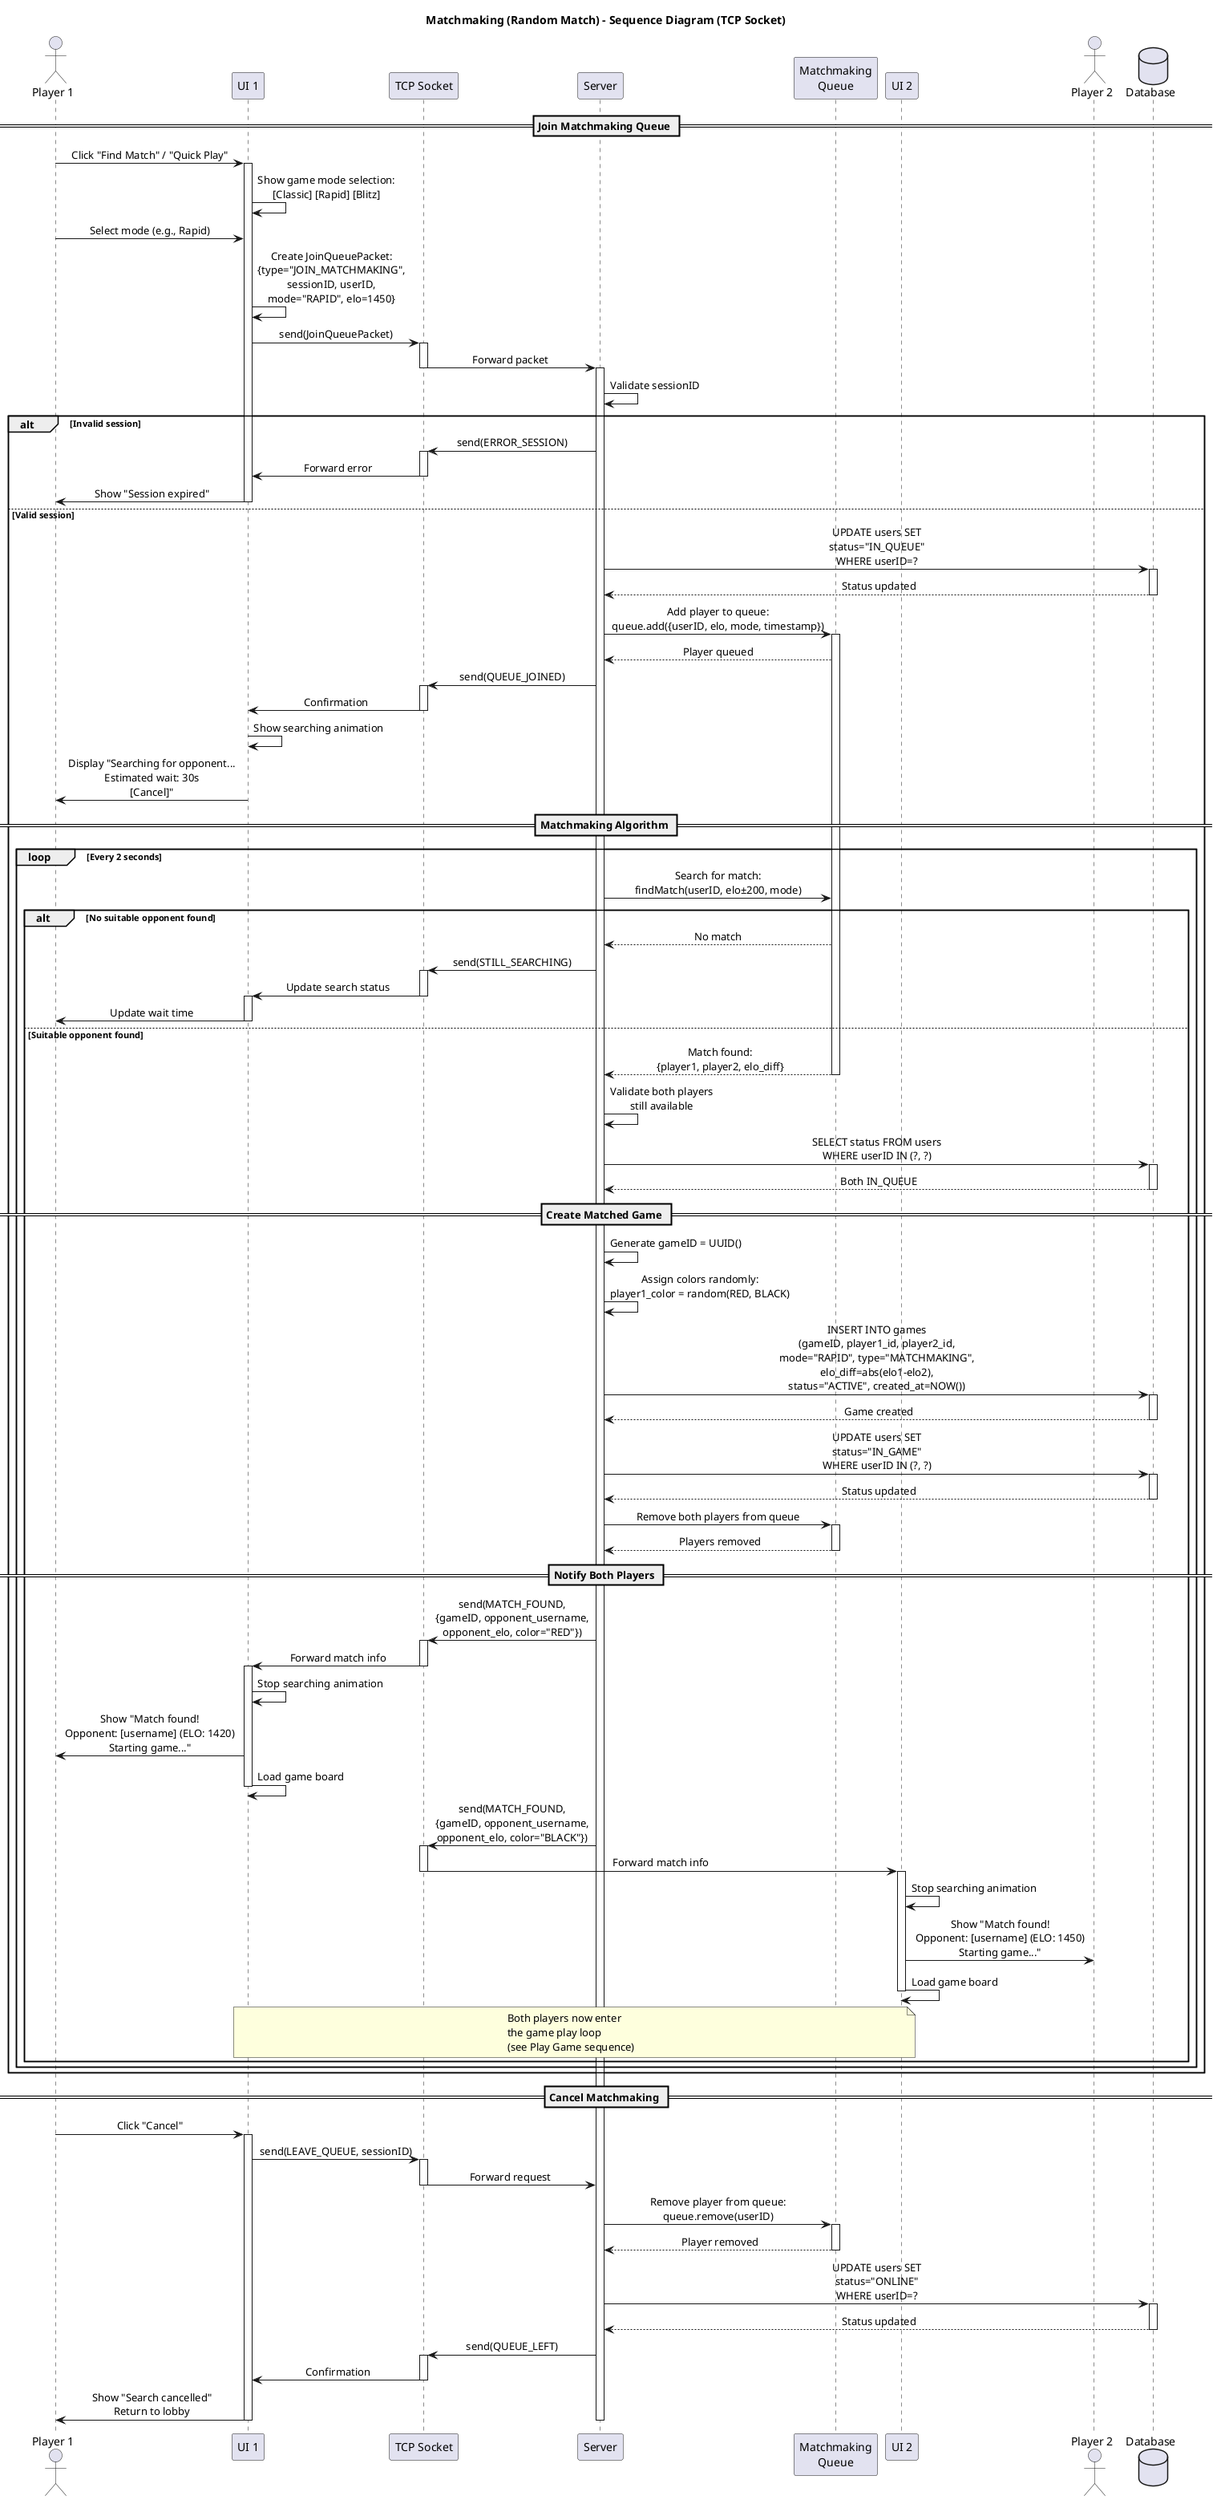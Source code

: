 @startuml
title Matchmaking (Random Match) - Sequence Diagram (TCP Socket)

skinparam sequenceMessageAlign center
skinparam responseMessageBelowArrow true

actor "Player 1" as P1
participant "UI 1" as C1
participant "TCP Socket" as Socket
participant "Server" as Server
participant "Matchmaking\nQueue" as Queue
participant "UI 2" as C2
actor "Player 2" as P2
database "Database" as DB

== Join Matchmaking Queue ==
P1 -> C1: Click "Find Match" / "Quick Play"
activate C1

C1 -> C1: Show game mode selection:\n[Classic] [Rapid] [Blitz]

P1 -> C1: Select mode (e.g., Rapid)

C1 -> C1: Create JoinQueuePacket:\n{type="JOIN_MATCHMAKING",\nsessionID, userID,\nmode="RAPID", elo=1450}

C1 -> Socket: send(JoinQueuePacket)
activate Socket
Socket -> Server: Forward packet
deactivate Socket
activate Server

Server -> Server: Validate sessionID

alt Invalid session
    Server -> Socket: send(ERROR_SESSION)
    activate Socket
    Socket -> C1: Forward error
    deactivate Socket
    C1 -> P1: Show "Session expired"
    deactivate C1
    
else Valid session
    Server -> DB: UPDATE users SET\nstatus="IN_QUEUE"\nWHERE userID=?
    activate DB
    DB --> Server: Status updated
    deactivate DB
    
    Server -> Queue: Add player to queue:\nqueue.add({userID, elo, mode, timestamp})
    activate Queue
    Queue --> Server: Player queued
    
    Server -> Socket: send(QUEUE_JOINED)
    activate Socket
    Socket -> C1: Confirmation
    deactivate Socket
    
    C1 -> C1: Show searching animation
    C1 -> P1: Display "Searching for opponent...\nEstimated wait: 30s\n[Cancel]"
    deactivate C1
    
    == Matchmaking Algorithm ==
    loop Every 2 seconds
        Server -> Queue: Search for match:\nfindMatch(userID, elo±200, mode)
        
        alt No suitable opponent found
            Queue --> Server: No match
            
            Server -> Socket: send(STILL_SEARCHING)
            activate Socket
            Socket -> C1: Update search status
            deactivate Socket
            activate C1
            C1 -> P1: Update wait time
            deactivate C1
            
        else Suitable opponent found
            Queue --> Server: Match found:\n{player1, player2, elo_diff}
            deactivate Queue
            
            Server -> Server: Validate both players\nstill available
            
            Server -> DB: SELECT status FROM users\nWHERE userID IN (?, ?)
            activate DB
            DB --> Server: Both IN_QUEUE
            deactivate DB
            
            == Create Matched Game ==
            Server -> Server: Generate gameID = UUID()
            Server -> Server: Assign colors randomly:\nplayer1_color = random(RED, BLACK)
            
            Server -> DB: INSERT INTO games\n(gameID, player1_id, player2_id,\nmode="RAPID", type="MATCHMAKING",\nelo_diff=abs(elo1-elo2),\nstatus="ACTIVE", created_at=NOW())
            activate DB
            DB --> Server: Game created
            deactivate DB
            
            Server -> DB: UPDATE users SET\nstatus="IN_GAME"\nWHERE userID IN (?, ?)
            activate DB
            DB --> Server: Status updated
            deactivate DB
            
            Server -> Queue: Remove both players from queue
            activate Queue
            Queue --> Server: Players removed
            deactivate Queue
            
            == Notify Both Players ==
            Server -> Socket: send(MATCH_FOUND,\n{gameID, opponent_username,\nopponent_elo, color="RED"})
            activate Socket
            Socket -> C1: Forward match info
            deactivate Socket
            activate C1
            
            C1 -> C1: Stop searching animation
            C1 -> P1: Show "Match found!\nOpponent: [username] (ELO: 1420)\nStarting game..."
            C1 -> C1: Load game board
            deactivate C1
            
            Server -> Socket: send(MATCH_FOUND,\n{gameID, opponent_username,\nopponent_elo, color="BLACK"})
            activate Socket
            Socket -> C2: Forward match info
            deactivate Socket
            activate C2
            
            C2 -> C2: Stop searching animation
            C2 -> P2: Show "Match found!\nOpponent: [username] (ELO: 1450)\nStarting game..."
            C2 -> C2: Load game board
            deactivate C2
            
            note over C1, C2
              Both players now enter
              the game play loop
              (see Play Game sequence)
            end note
        end
    end
end

== Cancel Matchmaking ==
P1 -> C1: Click "Cancel"
activate C1

C1 -> Socket: send(LEAVE_QUEUE, sessionID)
activate Socket
Socket -> Server: Forward request
deactivate Socket

Server -> Queue: Remove player from queue:\nqueue.remove(userID)
activate Queue
Queue --> Server: Player removed
deactivate Queue

Server -> DB: UPDATE users SET\nstatus="ONLINE"\nWHERE userID=?
activate DB
DB --> Server: Status updated
deactivate DB

Server -> Socket: send(QUEUE_LEFT)
activate Socket
Socket -> C1: Confirmation
deactivate Socket

C1 -> P1: Show "Search cancelled"\nReturn to lobby
deactivate C1
deactivate Server

@enduml
